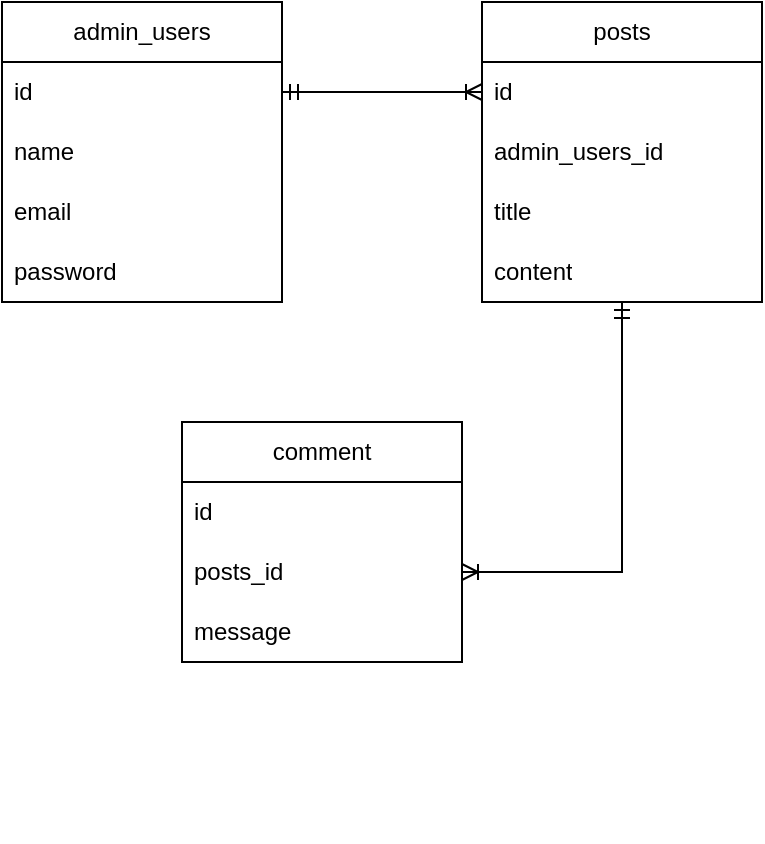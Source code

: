 <mxfile version="22.1.16" type="device">
  <diagram name="ページ1" id="fp1RIenCCzYjAProbncm">
    <mxGraphModel dx="833" dy="495" grid="1" gridSize="10" guides="1" tooltips="1" connect="1" arrows="1" fold="1" page="1" pageScale="1" pageWidth="827" pageHeight="1169" math="0" shadow="0">
      <root>
        <mxCell id="0" />
        <mxCell id="1" parent="0" />
        <mxCell id="M15iqBORFnwVRtn4LBZr-1" value="admin_users" style="swimlane;fontStyle=0;childLayout=stackLayout;horizontal=1;startSize=30;horizontalStack=0;resizeParent=1;resizeParentMax=0;resizeLast=0;collapsible=1;marginBottom=0;whiteSpace=wrap;html=1;" vertex="1" parent="1">
          <mxGeometry x="120" y="80" width="140" height="150" as="geometry" />
        </mxCell>
        <mxCell id="M15iqBORFnwVRtn4LBZr-2" value="id" style="text;strokeColor=none;fillColor=none;align=left;verticalAlign=middle;spacingLeft=4;spacingRight=4;overflow=hidden;points=[[0,0.5],[1,0.5]];portConstraint=eastwest;rotatable=0;whiteSpace=wrap;html=1;" vertex="1" parent="M15iqBORFnwVRtn4LBZr-1">
          <mxGeometry y="30" width="140" height="30" as="geometry" />
        </mxCell>
        <mxCell id="M15iqBORFnwVRtn4LBZr-3" value="name" style="text;strokeColor=none;fillColor=none;align=left;verticalAlign=middle;spacingLeft=4;spacingRight=4;overflow=hidden;points=[[0,0.5],[1,0.5]];portConstraint=eastwest;rotatable=0;whiteSpace=wrap;html=1;" vertex="1" parent="M15iqBORFnwVRtn4LBZr-1">
          <mxGeometry y="60" width="140" height="30" as="geometry" />
        </mxCell>
        <mxCell id="M15iqBORFnwVRtn4LBZr-24" value="email" style="text;strokeColor=none;fillColor=none;align=left;verticalAlign=middle;spacingLeft=4;spacingRight=4;overflow=hidden;points=[[0,0.5],[1,0.5]];portConstraint=eastwest;rotatable=0;whiteSpace=wrap;html=1;" vertex="1" parent="M15iqBORFnwVRtn4LBZr-1">
          <mxGeometry y="90" width="140" height="30" as="geometry" />
        </mxCell>
        <mxCell id="M15iqBORFnwVRtn4LBZr-25" value="password" style="text;strokeColor=none;fillColor=none;align=left;verticalAlign=middle;spacingLeft=4;spacingRight=4;overflow=hidden;points=[[0,0.5],[1,0.5]];portConstraint=eastwest;rotatable=0;whiteSpace=wrap;html=1;" vertex="1" parent="M15iqBORFnwVRtn4LBZr-1">
          <mxGeometry y="120" width="140" height="30" as="geometry" />
        </mxCell>
        <mxCell id="M15iqBORFnwVRtn4LBZr-11" value="comment" style="swimlane;fontStyle=0;childLayout=stackLayout;horizontal=1;startSize=30;horizontalStack=0;resizeParent=1;resizeParentMax=0;resizeLast=0;collapsible=1;marginBottom=0;whiteSpace=wrap;html=1;" vertex="1" parent="1">
          <mxGeometry x="210" y="290" width="140" height="120" as="geometry" />
        </mxCell>
        <mxCell id="M15iqBORFnwVRtn4LBZr-12" value="id" style="text;strokeColor=none;fillColor=none;align=left;verticalAlign=middle;spacingLeft=4;spacingRight=4;overflow=hidden;points=[[0,0.5],[1,0.5]];portConstraint=eastwest;rotatable=0;whiteSpace=wrap;html=1;" vertex="1" parent="M15iqBORFnwVRtn4LBZr-11">
          <mxGeometry y="30" width="140" height="30" as="geometry" />
        </mxCell>
        <mxCell id="M15iqBORFnwVRtn4LBZr-22" value="posts_id" style="text;strokeColor=none;fillColor=none;align=left;verticalAlign=middle;spacingLeft=4;spacingRight=4;overflow=hidden;points=[[0,0.5],[1,0.5]];portConstraint=eastwest;rotatable=0;whiteSpace=wrap;html=1;" vertex="1" parent="M15iqBORFnwVRtn4LBZr-11">
          <mxGeometry y="60" width="140" height="30" as="geometry" />
        </mxCell>
        <mxCell id="M15iqBORFnwVRtn4LBZr-13" value="message" style="text;strokeColor=none;fillColor=none;align=left;verticalAlign=middle;spacingLeft=4;spacingRight=4;overflow=hidden;points=[[0,0.5],[1,0.5]];portConstraint=eastwest;rotatable=0;whiteSpace=wrap;html=1;" vertex="1" parent="M15iqBORFnwVRtn4LBZr-11">
          <mxGeometry y="90" width="140" height="30" as="geometry" />
        </mxCell>
        <mxCell id="M15iqBORFnwVRtn4LBZr-23" style="edgeStyle=orthogonalEdgeStyle;rounded=0;orthogonalLoop=1;jettySize=auto;html=1;entryX=1;entryY=0.5;entryDx=0;entryDy=0;startArrow=ERmandOne;startFill=0;endArrow=ERoneToMany;endFill=0;" edge="1" parent="1" source="M15iqBORFnwVRtn4LBZr-14" target="M15iqBORFnwVRtn4LBZr-22">
          <mxGeometry relative="1" as="geometry" />
        </mxCell>
        <mxCell id="M15iqBORFnwVRtn4LBZr-14" value="posts" style="swimlane;fontStyle=0;childLayout=stackLayout;horizontal=1;startSize=30;horizontalStack=0;resizeParent=1;resizeParentMax=0;resizeLast=0;collapsible=1;marginBottom=0;whiteSpace=wrap;html=1;" vertex="1" parent="1">
          <mxGeometry x="360" y="80" width="140" height="150" as="geometry" />
        </mxCell>
        <mxCell id="M15iqBORFnwVRtn4LBZr-15" value="id" style="text;strokeColor=none;fillColor=none;align=left;verticalAlign=middle;spacingLeft=4;spacingRight=4;overflow=hidden;points=[[0,0.5],[1,0.5]];portConstraint=eastwest;rotatable=0;whiteSpace=wrap;html=1;" vertex="1" parent="M15iqBORFnwVRtn4LBZr-14">
          <mxGeometry y="30" width="140" height="30" as="geometry" />
        </mxCell>
        <mxCell id="M15iqBORFnwVRtn4LBZr-21" value="admin_users_id" style="text;strokeColor=none;fillColor=none;align=left;verticalAlign=middle;spacingLeft=4;spacingRight=4;overflow=hidden;points=[[0,0.5],[1,0.5]];portConstraint=eastwest;rotatable=0;whiteSpace=wrap;html=1;" vertex="1" parent="M15iqBORFnwVRtn4LBZr-14">
          <mxGeometry y="60" width="140" height="30" as="geometry" />
        </mxCell>
        <mxCell id="M15iqBORFnwVRtn4LBZr-16" value="title" style="text;strokeColor=none;fillColor=none;align=left;verticalAlign=middle;spacingLeft=4;spacingRight=4;overflow=hidden;points=[[0,0.5],[1,0.5]];portConstraint=eastwest;rotatable=0;whiteSpace=wrap;html=1;" vertex="1" parent="M15iqBORFnwVRtn4LBZr-14">
          <mxGeometry y="90" width="140" height="30" as="geometry" />
        </mxCell>
        <mxCell id="M15iqBORFnwVRtn4LBZr-18" value="content" style="text;strokeColor=none;fillColor=none;align=left;verticalAlign=middle;spacingLeft=4;spacingRight=4;overflow=hidden;points=[[0,0.5],[1,0.5]];portConstraint=eastwest;rotatable=0;whiteSpace=wrap;html=1;" vertex="1" parent="M15iqBORFnwVRtn4LBZr-14">
          <mxGeometry y="120" width="140" height="30" as="geometry" />
        </mxCell>
        <mxCell id="M15iqBORFnwVRtn4LBZr-19" style="edgeStyle=orthogonalEdgeStyle;rounded=0;orthogonalLoop=1;jettySize=auto;html=1;entryX=0;entryY=0.5;entryDx=0;entryDy=0;endArrow=ERoneToMany;endFill=0;startArrow=ERmandOne;startFill=0;" edge="1" parent="1" source="M15iqBORFnwVRtn4LBZr-2" target="M15iqBORFnwVRtn4LBZr-15">
          <mxGeometry relative="1" as="geometry" />
        </mxCell>
        <mxCell id="M15iqBORFnwVRtn4LBZr-26" value="&lt;span style=&quot;font-size: 25px;&quot;&gt;&lt;br&gt;&lt;/span&gt;" style="text;html=1;align=center;verticalAlign=middle;resizable=0;points=[];autosize=1;strokeColor=none;fillColor=none;strokeWidth=1;" vertex="1" parent="1">
          <mxGeometry x="270" y="460" width="20" height="40" as="geometry" />
        </mxCell>
      </root>
    </mxGraphModel>
  </diagram>
</mxfile>
